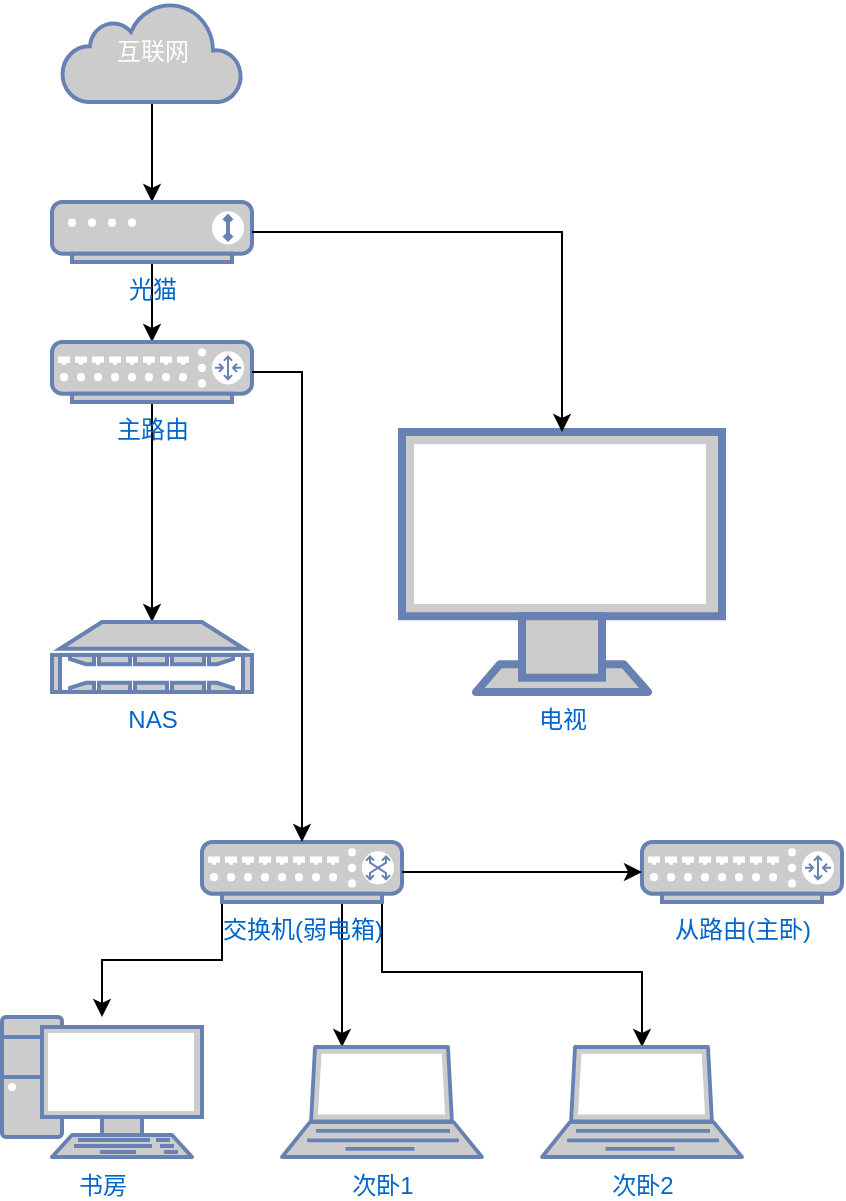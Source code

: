 <mxfile version="24.8.3">
  <diagram name="Page-1" id="822b0af5-4adb-64df-f703-e8dfc1f81529">
    <mxGraphModel dx="1594" dy="756" grid="1" gridSize="10" guides="1" tooltips="1" connect="1" arrows="1" fold="1" page="1" pageScale="1" pageWidth="1100" pageHeight="850" background="none" math="0" shadow="0">
      <root>
        <mxCell id="0" />
        <mxCell id="1" parent="0" />
        <mxCell id="FRXdRvKuZ9ygXSrAQfId-7" style="edgeStyle=orthogonalEdgeStyle;rounded=0;orthogonalLoop=1;jettySize=auto;html=1;" edge="1" parent="1" source="FRXdRvKuZ9ygXSrAQfId-2" target="FRXdRvKuZ9ygXSrAQfId-3">
          <mxGeometry relative="1" as="geometry" />
        </mxCell>
        <mxCell id="FRXdRvKuZ9ygXSrAQfId-2" value="互联网" style="html=1;outlineConnect=0;fillColor=#CCCCCC;strokeColor=#6881B3;gradientColor=none;gradientDirection=north;strokeWidth=2;shape=mxgraph.networks.cloud;fontColor=#ffffff;" vertex="1" parent="1">
          <mxGeometry x="70" y="100" width="90" height="50" as="geometry" />
        </mxCell>
        <mxCell id="FRXdRvKuZ9ygXSrAQfId-24" style="edgeStyle=orthogonalEdgeStyle;rounded=0;orthogonalLoop=1;jettySize=auto;html=1;" edge="1" parent="1" source="FRXdRvKuZ9ygXSrAQfId-3" target="FRXdRvKuZ9ygXSrAQfId-8">
          <mxGeometry relative="1" as="geometry" />
        </mxCell>
        <mxCell id="FRXdRvKuZ9ygXSrAQfId-3" value="光猫" style="fontColor=#0066CC;verticalAlign=top;verticalLabelPosition=bottom;labelPosition=center;align=center;html=1;outlineConnect=0;fillColor=#CCCCCC;strokeColor=#6881B3;gradientColor=none;gradientDirection=north;strokeWidth=2;shape=mxgraph.networks.modem;" vertex="1" parent="1">
          <mxGeometry x="65" y="200" width="100" height="30" as="geometry" />
        </mxCell>
        <mxCell id="FRXdRvKuZ9ygXSrAQfId-30" style="edgeStyle=orthogonalEdgeStyle;rounded=0;orthogonalLoop=1;jettySize=auto;html=1;" edge="1" parent="1" source="FRXdRvKuZ9ygXSrAQfId-8" target="FRXdRvKuZ9ygXSrAQfId-10">
          <mxGeometry relative="1" as="geometry" />
        </mxCell>
        <mxCell id="FRXdRvKuZ9ygXSrAQfId-8" value="主路由" style="fontColor=#0066CC;verticalAlign=top;verticalLabelPosition=bottom;labelPosition=center;align=center;html=1;outlineConnect=0;fillColor=#CCCCCC;strokeColor=#6881B3;gradientColor=none;gradientDirection=north;strokeWidth=2;shape=mxgraph.networks.router;" vertex="1" parent="1">
          <mxGeometry x="65" y="270" width="100" height="30" as="geometry" />
        </mxCell>
        <mxCell id="FRXdRvKuZ9ygXSrAQfId-31" style="edgeStyle=orthogonalEdgeStyle;rounded=0;orthogonalLoop=1;jettySize=auto;html=1;" edge="1" parent="1" source="FRXdRvKuZ9ygXSrAQfId-9" target="FRXdRvKuZ9ygXSrAQfId-15">
          <mxGeometry relative="1" as="geometry">
            <Array as="points">
              <mxPoint x="150" y="579" />
              <mxPoint x="90" y="579" />
            </Array>
          </mxGeometry>
        </mxCell>
        <mxCell id="FRXdRvKuZ9ygXSrAQfId-36" style="edgeStyle=orthogonalEdgeStyle;rounded=0;orthogonalLoop=1;jettySize=auto;html=1;" edge="1" parent="1" source="FRXdRvKuZ9ygXSrAQfId-9" target="FRXdRvKuZ9ygXSrAQfId-11">
          <mxGeometry relative="1" as="geometry">
            <Array as="points">
              <mxPoint x="210" y="575" />
              <mxPoint x="210" y="575" />
            </Array>
          </mxGeometry>
        </mxCell>
        <mxCell id="FRXdRvKuZ9ygXSrAQfId-37" style="edgeStyle=orthogonalEdgeStyle;rounded=0;orthogonalLoop=1;jettySize=auto;html=1;" edge="1" parent="1" source="FRXdRvKuZ9ygXSrAQfId-9" target="FRXdRvKuZ9ygXSrAQfId-13">
          <mxGeometry relative="1" as="geometry">
            <Array as="points">
              <mxPoint x="230" y="585" />
              <mxPoint x="360" y="585" />
            </Array>
          </mxGeometry>
        </mxCell>
        <mxCell id="FRXdRvKuZ9ygXSrAQfId-9" value="交换机(弱电箱)" style="fontColor=#0066CC;verticalAlign=top;verticalLabelPosition=bottom;labelPosition=center;align=center;html=1;outlineConnect=0;fillColor=#CCCCCC;strokeColor=#6881B3;gradientColor=none;gradientDirection=north;strokeWidth=2;shape=mxgraph.networks.switch;" vertex="1" parent="1">
          <mxGeometry x="140" y="520" width="100" height="30" as="geometry" />
        </mxCell>
        <mxCell id="FRXdRvKuZ9ygXSrAQfId-10" value="NAS" style="fontColor=#0066CC;verticalAlign=top;verticalLabelPosition=bottom;labelPosition=center;align=center;html=1;outlineConnect=0;fillColor=#CCCCCC;strokeColor=#6881B3;gradientColor=none;gradientDirection=north;strokeWidth=2;shape=mxgraph.networks.nas_filer;" vertex="1" parent="1">
          <mxGeometry x="65" y="410" width="100" height="35" as="geometry" />
        </mxCell>
        <mxCell id="FRXdRvKuZ9ygXSrAQfId-11" value="次卧1" style="fontColor=#0066CC;verticalAlign=top;verticalLabelPosition=bottom;labelPosition=center;align=center;html=1;outlineConnect=0;fillColor=#CCCCCC;strokeColor=#6881B3;gradientColor=none;gradientDirection=north;strokeWidth=2;shape=mxgraph.networks.laptop;" vertex="1" parent="1">
          <mxGeometry x="180" y="622.5" width="100" height="55" as="geometry" />
        </mxCell>
        <mxCell id="FRXdRvKuZ9ygXSrAQfId-13" value="次卧2" style="fontColor=#0066CC;verticalAlign=top;verticalLabelPosition=bottom;labelPosition=center;align=center;html=1;outlineConnect=0;fillColor=#CCCCCC;strokeColor=#6881B3;gradientColor=none;gradientDirection=north;strokeWidth=2;shape=mxgraph.networks.laptop;" vertex="1" parent="1">
          <mxGeometry x="310" y="622.5" width="100" height="55" as="geometry" />
        </mxCell>
        <mxCell id="FRXdRvKuZ9ygXSrAQfId-15" value="书房" style="fontColor=#0066CC;verticalAlign=top;verticalLabelPosition=bottom;labelPosition=center;align=center;html=1;outlineConnect=0;fillColor=#CCCCCC;strokeColor=#6881B3;gradientColor=none;gradientDirection=north;strokeWidth=2;shape=mxgraph.networks.pc;" vertex="1" parent="1">
          <mxGeometry x="40" y="607.5" width="100" height="70" as="geometry" />
        </mxCell>
        <mxCell id="FRXdRvKuZ9ygXSrAQfId-17" value="电视" style="fontColor=#0066CC;verticalAlign=top;verticalLabelPosition=bottom;labelPosition=center;align=center;html=1;outlineConnect=0;fillColor=#CCCCCC;strokeColor=#6881B3;gradientColor=none;gradientDirection=north;strokeWidth=2;shape=mxgraph.networks.monitor;" vertex="1" parent="1">
          <mxGeometry x="240" y="315" width="160" height="130" as="geometry" />
        </mxCell>
        <mxCell id="FRXdRvKuZ9ygXSrAQfId-20" value="从路由(主卧)" style="fontColor=#0066CC;verticalAlign=top;verticalLabelPosition=bottom;labelPosition=center;align=center;html=1;outlineConnect=0;fillColor=#CCCCCC;strokeColor=#6881B3;gradientColor=none;gradientDirection=north;strokeWidth=2;shape=mxgraph.networks.router;" vertex="1" parent="1">
          <mxGeometry x="360" y="520" width="100" height="30" as="geometry" />
        </mxCell>
        <mxCell id="FRXdRvKuZ9ygXSrAQfId-23" style="edgeStyle=orthogonalEdgeStyle;rounded=0;orthogonalLoop=1;jettySize=auto;html=1;entryX=0.5;entryY=0;entryDx=0;entryDy=0;entryPerimeter=0;" edge="1" parent="1" source="FRXdRvKuZ9ygXSrAQfId-3" target="FRXdRvKuZ9ygXSrAQfId-17">
          <mxGeometry relative="1" as="geometry" />
        </mxCell>
        <mxCell id="FRXdRvKuZ9ygXSrAQfId-25" style="edgeStyle=orthogonalEdgeStyle;rounded=0;orthogonalLoop=1;jettySize=auto;html=1;entryX=0.5;entryY=0;entryDx=0;entryDy=0;entryPerimeter=0;" edge="1" parent="1" source="FRXdRvKuZ9ygXSrAQfId-8" target="FRXdRvKuZ9ygXSrAQfId-9">
          <mxGeometry relative="1" as="geometry">
            <Array as="points">
              <mxPoint x="190" y="285" />
            </Array>
          </mxGeometry>
        </mxCell>
        <mxCell id="FRXdRvKuZ9ygXSrAQfId-26" style="edgeStyle=orthogonalEdgeStyle;rounded=0;orthogonalLoop=1;jettySize=auto;html=1;entryX=0;entryY=0.5;entryDx=0;entryDy=0;entryPerimeter=0;" edge="1" parent="1" source="FRXdRvKuZ9ygXSrAQfId-9" target="FRXdRvKuZ9ygXSrAQfId-20">
          <mxGeometry relative="1" as="geometry" />
        </mxCell>
      </root>
    </mxGraphModel>
  </diagram>
</mxfile>
